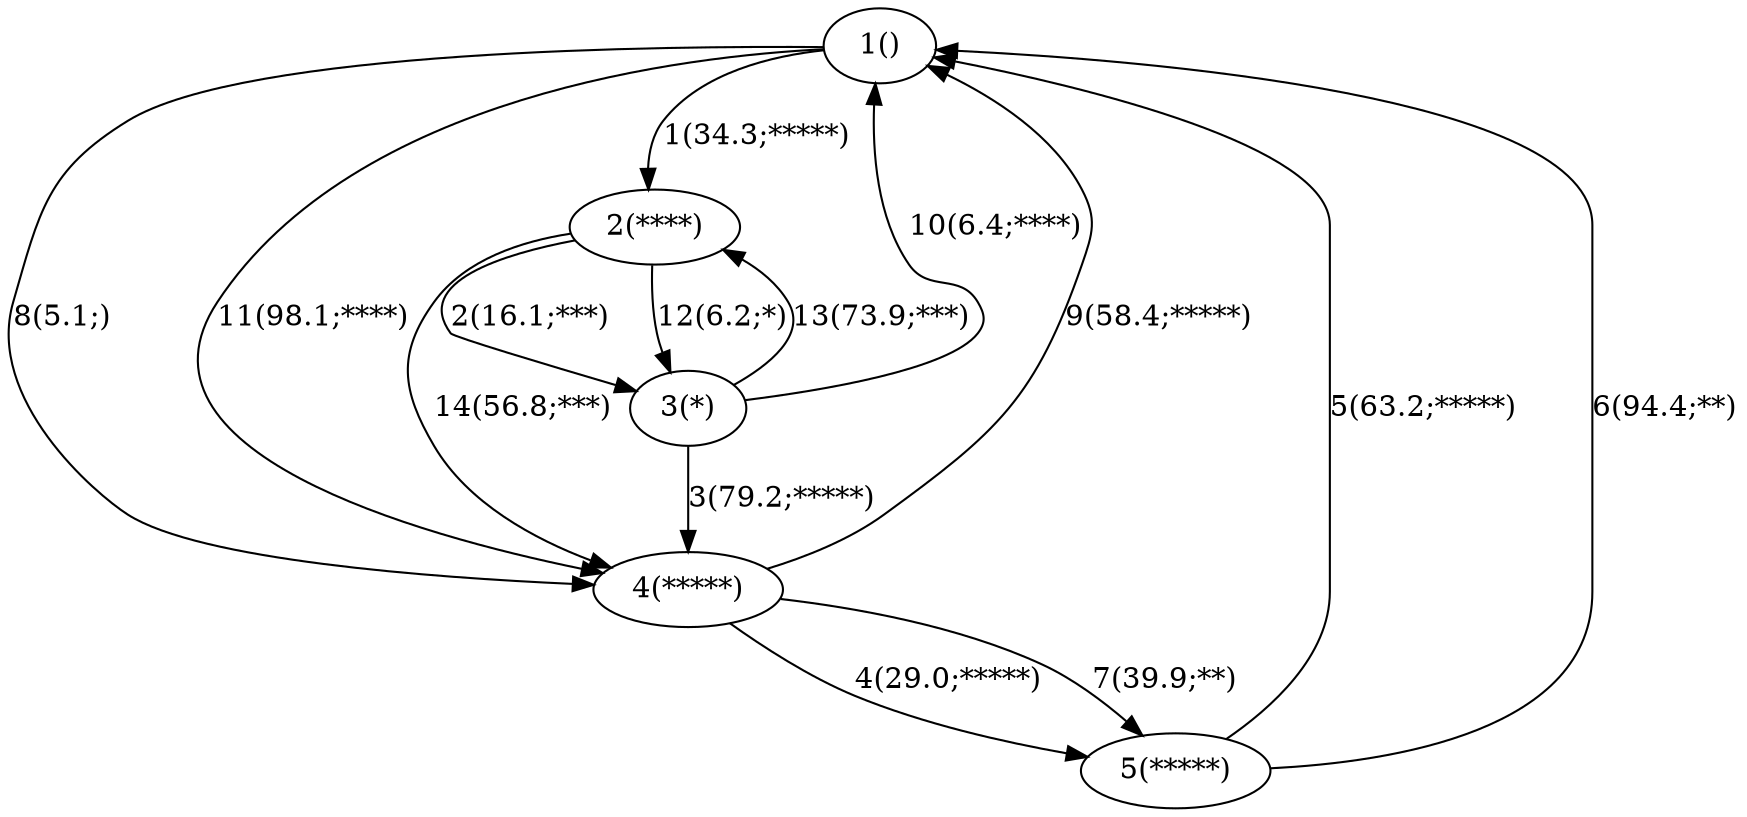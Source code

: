digraph {
1 [label="1()"]
2 [label="2(****)"]
3 [label="3(*)"]
4 [label="4(*****)"]
5 [label="5(*****)"]
1->2 [label="1(34.3;*****)"]
2->3 [label="2(16.1;***)"]
3->4 [label="3(79.2;*****)"]
4->5 [label="4(29.0;*****)"]
5->1 [label="5(63.2;*****)"]
5->1 [label="6(94.4;**)"]
4->5 [label="7(39.9;**)"]
1->4 [label="8(5.1;)"]
4->1 [label="9(58.4;*****)"]
3->1 [label="10(6.4;****)"]
1->4 [label="11(98.1;****)"]
2->3 [label="12(6.2;*)"]
3->2 [label="13(73.9;***)"]
2->4 [label="14(56.8;***)"]
}
